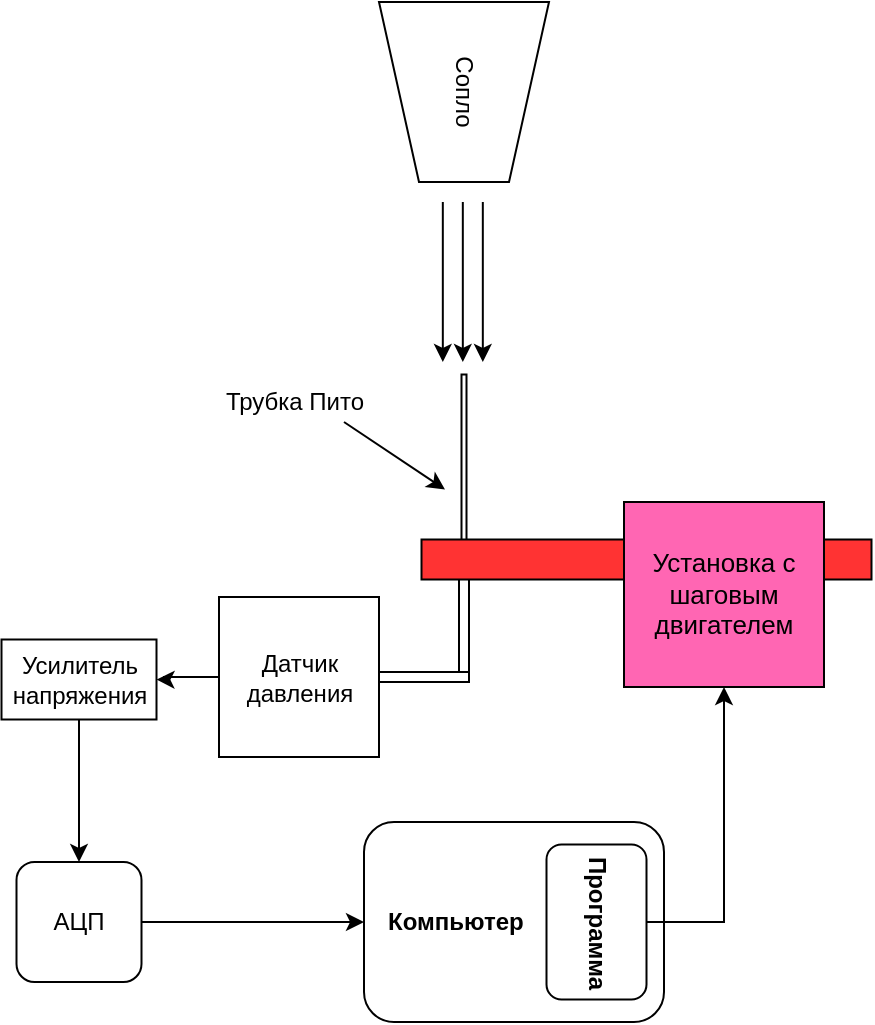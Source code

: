 <mxfile version="14.8.5" type="github">
  <diagram id="O1iOPmLM2nN6l2tMQOK4" name="Page-1">
    <mxGraphModel dx="721" dy="1044" grid="1" gridSize="10" guides="1" tooltips="1" connect="1" arrows="1" fold="1" page="1" pageScale="1" pageWidth="850" pageHeight="1100" math="0" shadow="0">
      <root>
        <mxCell id="0" />
        <mxCell id="1" parent="0" />
        <mxCell id="DMuz9y4sU72DclPxO34V-12" value="" style="rounded=0;whiteSpace=wrap;html=1;fillColor=#FFFFFF;rotation=90;" vertex="1" parent="1">
          <mxGeometry x="322.5" y="340" width="55" height="5" as="geometry" />
        </mxCell>
        <mxCell id="DMuz9y4sU72DclPxO34V-1" value="Сопло" style="shape=trapezoid;perimeter=trapezoidPerimeter;whiteSpace=wrap;html=1;fixedSize=1;rotation=-180;horizontal=0;" vertex="1" parent="1">
          <mxGeometry x="307.5" y="30" width="85" height="90" as="geometry" />
        </mxCell>
        <mxCell id="DMuz9y4sU72DclPxO34V-3" value="" style="endArrow=classic;html=1;" edge="1" parent="1">
          <mxGeometry width="50" height="50" relative="1" as="geometry">
            <mxPoint x="359.41" y="130" as="sourcePoint" />
            <mxPoint x="359.41" y="210" as="targetPoint" />
          </mxGeometry>
        </mxCell>
        <mxCell id="DMuz9y4sU72DclPxO34V-4" value="" style="endArrow=classic;html=1;" edge="1" parent="1">
          <mxGeometry width="50" height="50" relative="1" as="geometry">
            <mxPoint x="349.41" y="130" as="sourcePoint" />
            <mxPoint x="349.41" y="210" as="targetPoint" />
          </mxGeometry>
        </mxCell>
        <mxCell id="DMuz9y4sU72DclPxO34V-5" value="" style="rounded=0;whiteSpace=wrap;html=1;rotation=90;" vertex="1" parent="1">
          <mxGeometry x="305" y="260" width="90" height="2.5" as="geometry" />
        </mxCell>
        <mxCell id="DMuz9y4sU72DclPxO34V-7" value="" style="rounded=1;whiteSpace=wrap;html=1;rotation=90;" vertex="1" parent="1">
          <mxGeometry x="342.5" y="303.75" width="15" height="10" as="geometry" />
        </mxCell>
        <mxCell id="DMuz9y4sU72DclPxO34V-10" value="" style="rounded=0;whiteSpace=wrap;html=1;fillColor=#FF3333;rotation=90;" vertex="1" parent="1">
          <mxGeometry x="431.25" y="196.25" width="20" height="225" as="geometry" />
        </mxCell>
        <mxCell id="DMuz9y4sU72DclPxO34V-11" value="&lt;font style=&quot;font-size: 13px&quot;&gt;Установка с шаговым двигателем&lt;/font&gt;" style="rounded=0;whiteSpace=wrap;html=1;fillColor=#FF66B3;" vertex="1" parent="1">
          <mxGeometry x="430" y="280" width="100" height="92.5" as="geometry" />
        </mxCell>
        <mxCell id="DMuz9y4sU72DclPxO34V-25" style="edgeStyle=orthogonalEdgeStyle;rounded=0;orthogonalLoop=1;jettySize=auto;html=1;exitX=1;exitY=0.5;exitDx=0;exitDy=0;entryX=0.5;entryY=0;entryDx=0;entryDy=0;" edge="1" parent="1" source="DMuz9y4sU72DclPxO34V-15" target="DMuz9y4sU72DclPxO34V-20">
          <mxGeometry relative="1" as="geometry" />
        </mxCell>
        <mxCell id="DMuz9y4sU72DclPxO34V-15" value="Усилитель напряжения" style="rounded=0;whiteSpace=wrap;html=1;fillColor=#FFFFFF;horizontal=0;verticalAlign=middle;rotation=90;" vertex="1" parent="1">
          <mxGeometry x="137.5" y="330" width="40" height="77.5" as="geometry" />
        </mxCell>
        <mxCell id="DMuz9y4sU72DclPxO34V-17" value="" style="endArrow=classic;html=1;" edge="1" parent="1">
          <mxGeometry width="50" height="50" relative="1" as="geometry">
            <mxPoint x="339.41" y="130" as="sourcePoint" />
            <mxPoint x="339.41" y="210" as="targetPoint" />
          </mxGeometry>
        </mxCell>
        <mxCell id="DMuz9y4sU72DclPxO34V-18" value="" style="rounded=0;whiteSpace=wrap;html=1;fillColor=#FFFFFF;rotation=-90;direction=south;" vertex="1" parent="1">
          <mxGeometry x="322.5" y="340" width="5" height="55" as="geometry" />
        </mxCell>
        <mxCell id="DMuz9y4sU72DclPxO34V-24" style="edgeStyle=orthogonalEdgeStyle;rounded=0;orthogonalLoop=1;jettySize=auto;html=1;exitX=0;exitY=0.5;exitDx=0;exitDy=0;entryX=0.5;entryY=0;entryDx=0;entryDy=0;" edge="1" parent="1" source="DMuz9y4sU72DclPxO34V-14" target="DMuz9y4sU72DclPxO34V-15">
          <mxGeometry relative="1" as="geometry">
            <mxPoint x="200" y="368" as="targetPoint" />
            <Array as="points">
              <mxPoint x="200" y="368" />
              <mxPoint x="200" y="369" />
            </Array>
          </mxGeometry>
        </mxCell>
        <mxCell id="DMuz9y4sU72DclPxO34V-14" value="Датчик давления" style="whiteSpace=wrap;html=1;aspect=fixed;fillColor=#FFFFFF;" vertex="1" parent="1">
          <mxGeometry x="227.5" y="327.5" width="80" height="80" as="geometry" />
        </mxCell>
        <mxCell id="DMuz9y4sU72DclPxO34V-26" style="edgeStyle=orthogonalEdgeStyle;rounded=0;orthogonalLoop=1;jettySize=auto;html=1;exitX=1;exitY=0.5;exitDx=0;exitDy=0;" edge="1" parent="1" source="DMuz9y4sU72DclPxO34V-20" target="DMuz9y4sU72DclPxO34V-21">
          <mxGeometry relative="1" as="geometry" />
        </mxCell>
        <mxCell id="DMuz9y4sU72DclPxO34V-20" value="АЦП" style="rounded=1;whiteSpace=wrap;html=1;fillColor=#FFFFFF;verticalAlign=middle;" vertex="1" parent="1">
          <mxGeometry x="126.25" y="460" width="62.5" height="60" as="geometry" />
        </mxCell>
        <mxCell id="DMuz9y4sU72DclPxO34V-21" value="&lt;font style=&quot;font-size: 12px;&quot;&gt;&lt;span style=&quot;font-size: 12px;&quot;&gt;&amp;nbsp; &amp;nbsp;Компьютер&lt;/span&gt;&lt;/font&gt;" style="rounded=1;whiteSpace=wrap;html=1;fillColor=#FFFFFF;verticalAlign=middle;horizontal=1;align=left;fontSize=12;fontStyle=1" vertex="1" parent="1">
          <mxGeometry x="300" y="440" width="150" height="100" as="geometry" />
        </mxCell>
        <mxCell id="DMuz9y4sU72DclPxO34V-29" style="edgeStyle=orthogonalEdgeStyle;rounded=0;orthogonalLoop=1;jettySize=auto;html=1;exitX=0.5;exitY=0;exitDx=0;exitDy=0;entryX=0.5;entryY=1;entryDx=0;entryDy=0;fontSize=12;" edge="1" parent="1" source="DMuz9y4sU72DclPxO34V-28" target="DMuz9y4sU72DclPxO34V-11">
          <mxGeometry relative="1" as="geometry" />
        </mxCell>
        <mxCell id="DMuz9y4sU72DclPxO34V-28" value="Программа" style="rounded=1;whiteSpace=wrap;html=1;fontSize=12;fillColor=#FFFFFF;align=center;verticalAlign=middle;rotation=90;horizontal=1;fontStyle=1" vertex="1" parent="1">
          <mxGeometry x="377.5" y="465" width="77.5" height="50" as="geometry" />
        </mxCell>
        <mxCell id="DMuz9y4sU72DclPxO34V-31" value="Трубка Пито" style="text;html=1;align=center;verticalAlign=middle;resizable=0;points=[];autosize=1;strokeColor=none;fontSize=12;" vertex="1" parent="1">
          <mxGeometry x="225" y="220" width="80" height="20" as="geometry" />
        </mxCell>
        <mxCell id="DMuz9y4sU72DclPxO34V-34" value="" style="endArrow=classic;html=1;fontSize=12;" edge="1" parent="1">
          <mxGeometry width="50" height="50" relative="1" as="geometry">
            <mxPoint x="290" y="240" as="sourcePoint" />
            <mxPoint x="340.5" y="273.75" as="targetPoint" />
          </mxGeometry>
        </mxCell>
      </root>
    </mxGraphModel>
  </diagram>
</mxfile>
